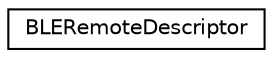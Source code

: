 digraph "Graphical Class Hierarchy"
{
  edge [fontname="Helvetica",fontsize="10",labelfontname="Helvetica",labelfontsize="10"];
  node [fontname="Helvetica",fontsize="10",shape=record];
  rankdir="LR";
  Node0 [label="BLERemoteDescriptor",height=0.2,width=0.4,color="black", fillcolor="white", style="filled",URL="$class_b_l_e_remote_descriptor.html",tooltip="A model of remote BLE descriptor. "];
}
